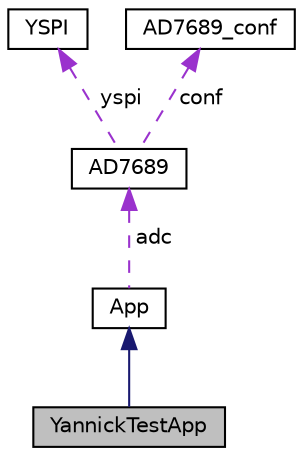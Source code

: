digraph "YannickTestApp"
{
  edge [fontname="Helvetica",fontsize="10",labelfontname="Helvetica",labelfontsize="10"];
  node [fontname="Helvetica",fontsize="10",shape=record];
  Node1 [label="YannickTestApp",height=0.2,width=0.4,color="black", fillcolor="grey75", style="filled", fontcolor="black"];
  Node2 -> Node1 [dir="back",color="midnightblue",fontsize="10",style="solid",fontname="Helvetica"];
  Node2 [label="App",height=0.2,width=0.4,color="black", fillcolor="white", style="filled",URL="$class_app.html"];
  Node3 -> Node2 [dir="back",color="darkorchid3",fontsize="10",style="dashed",label=" adc" ,fontname="Helvetica"];
  Node3 [label="AD7689",height=0.2,width=0.4,color="black", fillcolor="white", style="filled",URL="$class_a_d7689.html"];
  Node4 -> Node3 [dir="back",color="darkorchid3",fontsize="10",style="dashed",label=" yspi" ,fontname="Helvetica"];
  Node4 [label="YSPI",height=0.2,width=0.4,color="black", fillcolor="white", style="filled",URL="$class_y_s_p_i.html"];
  Node5 -> Node3 [dir="back",color="darkorchid3",fontsize="10",style="dashed",label=" conf" ,fontname="Helvetica"];
  Node5 [label="AD7689_conf",height=0.2,width=0.4,color="black", fillcolor="white", style="filled",URL="$struct_a_d7689__conf.html"];
}

